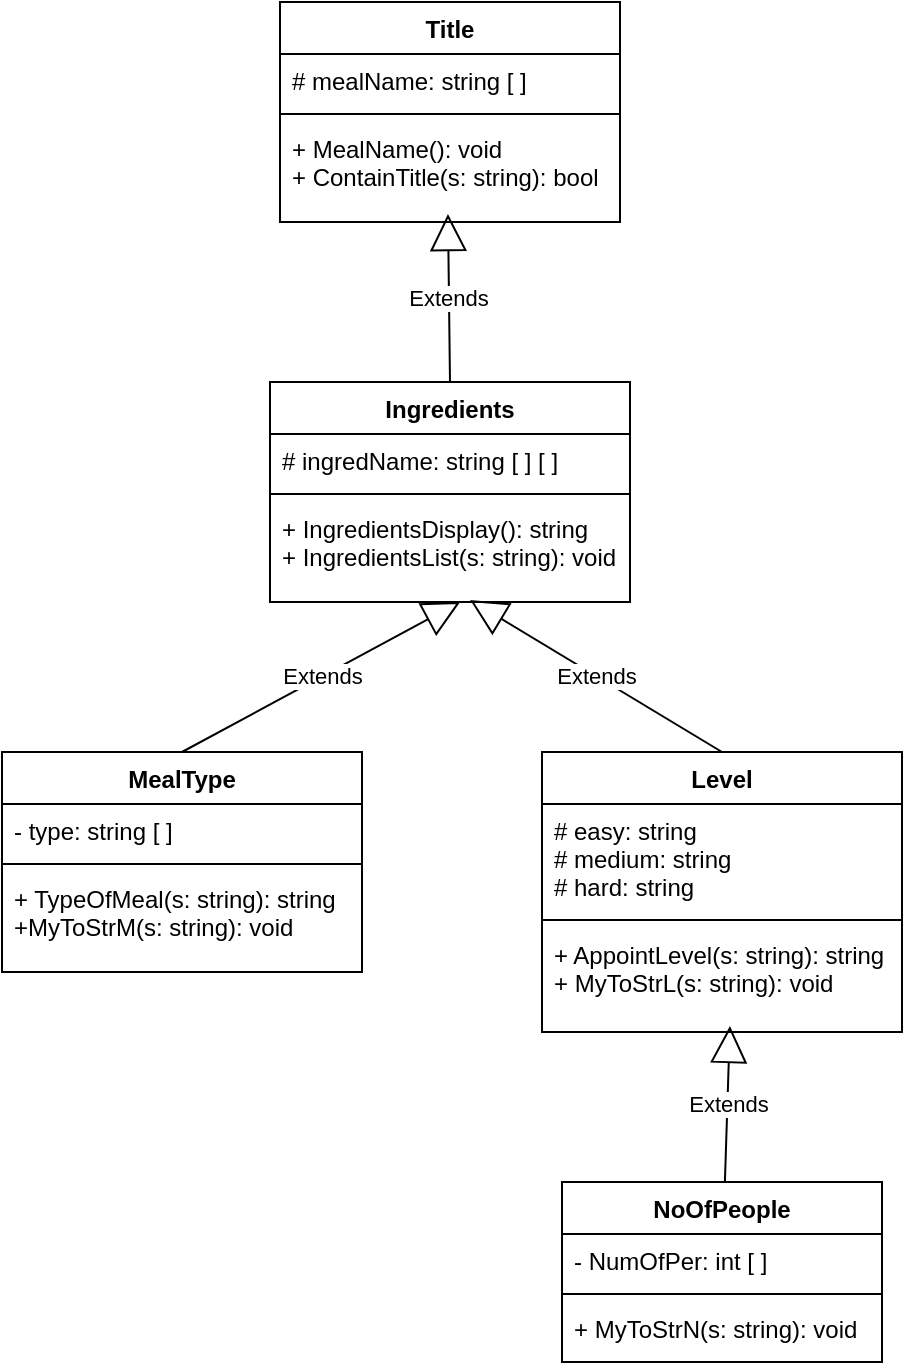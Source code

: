 <mxfile version="14.1.8" type="device"><diagram id="C5RBs43oDa-KdzZeNtuy" name="Page-1"><mxGraphModel dx="1102" dy="614" grid="1" gridSize="10" guides="1" tooltips="1" connect="1" arrows="1" fold="1" page="1" pageScale="1" pageWidth="827" pageHeight="1169" math="0" shadow="0"><root><mxCell id="WIyWlLk6GJQsqaUBKTNV-0"/><mxCell id="WIyWlLk6GJQsqaUBKTNV-1" parent="WIyWlLk6GJQsqaUBKTNV-0"/><mxCell id="xrxbhywkMAJOap-KB-ZN-0" value="MealType" style="swimlane;fontStyle=1;align=center;verticalAlign=top;childLayout=stackLayout;horizontal=1;startSize=26;horizontalStack=0;resizeParent=1;resizeParentMax=0;resizeLast=0;collapsible=1;marginBottom=0;" parent="WIyWlLk6GJQsqaUBKTNV-1" vertex="1"><mxGeometry x="180" y="415" width="180" height="110" as="geometry"/></mxCell><mxCell id="xrxbhywkMAJOap-KB-ZN-1" value="- type: string [ ]" style="text;strokeColor=none;fillColor=none;align=left;verticalAlign=top;spacingLeft=4;spacingRight=4;overflow=hidden;rotatable=0;points=[[0,0.5],[1,0.5]];portConstraint=eastwest;" parent="xrxbhywkMAJOap-KB-ZN-0" vertex="1"><mxGeometry y="26" width="180" height="26" as="geometry"/></mxCell><mxCell id="xrxbhywkMAJOap-KB-ZN-2" value="" style="line;strokeWidth=1;fillColor=none;align=left;verticalAlign=middle;spacingTop=-1;spacingLeft=3;spacingRight=3;rotatable=0;labelPosition=right;points=[];portConstraint=eastwest;" parent="xrxbhywkMAJOap-KB-ZN-0" vertex="1"><mxGeometry y="52" width="180" height="8" as="geometry"/></mxCell><mxCell id="xrxbhywkMAJOap-KB-ZN-3" value="+ TypeOfMeal(s: string): string&#10;+MyToStrM(s: string): void" style="text;strokeColor=none;fillColor=none;align=left;verticalAlign=top;spacingLeft=4;spacingRight=4;overflow=hidden;rotatable=0;points=[[0,0.5],[1,0.5]];portConstraint=eastwest;" parent="xrxbhywkMAJOap-KB-ZN-0" vertex="1"><mxGeometry y="60" width="180" height="50" as="geometry"/></mxCell><mxCell id="xrxbhywkMAJOap-KB-ZN-4" value="Title" style="swimlane;fontStyle=1;align=center;verticalAlign=top;childLayout=stackLayout;horizontal=1;startSize=26;horizontalStack=0;resizeParent=1;resizeParentMax=0;resizeLast=0;collapsible=1;marginBottom=0;" parent="WIyWlLk6GJQsqaUBKTNV-1" vertex="1"><mxGeometry x="319" y="40" width="170" height="110" as="geometry"/></mxCell><mxCell id="xrxbhywkMAJOap-KB-ZN-5" value="# mealName: string [ ]" style="text;strokeColor=none;fillColor=none;align=left;verticalAlign=top;spacingLeft=4;spacingRight=4;overflow=hidden;rotatable=0;points=[[0,0.5],[1,0.5]];portConstraint=eastwest;" parent="xrxbhywkMAJOap-KB-ZN-4" vertex="1"><mxGeometry y="26" width="170" height="26" as="geometry"/></mxCell><mxCell id="xrxbhywkMAJOap-KB-ZN-6" value="" style="line;strokeWidth=1;fillColor=none;align=left;verticalAlign=middle;spacingTop=-1;spacingLeft=3;spacingRight=3;rotatable=0;labelPosition=right;points=[];portConstraint=eastwest;" parent="xrxbhywkMAJOap-KB-ZN-4" vertex="1"><mxGeometry y="52" width="170" height="8" as="geometry"/></mxCell><mxCell id="xrxbhywkMAJOap-KB-ZN-7" value="+ MealName(): void&#10;+ ContainTitle(s: string): bool" style="text;strokeColor=none;fillColor=none;align=left;verticalAlign=top;spacingLeft=4;spacingRight=4;overflow=hidden;rotatable=0;points=[[0,0.5],[1,0.5]];portConstraint=eastwest;spacingTop=0;fontSize=12;" parent="xrxbhywkMAJOap-KB-ZN-4" vertex="1"><mxGeometry y="60" width="170" height="50" as="geometry"/></mxCell><mxCell id="xrxbhywkMAJOap-KB-ZN-8" value="NoOfPeople" style="swimlane;fontStyle=1;align=center;verticalAlign=top;childLayout=stackLayout;horizontal=1;startSize=26;horizontalStack=0;resizeParent=1;resizeParentMax=0;resizeLast=0;collapsible=1;marginBottom=0;" parent="WIyWlLk6GJQsqaUBKTNV-1" vertex="1"><mxGeometry x="460" y="630" width="160" height="90" as="geometry"/></mxCell><mxCell id="xrxbhywkMAJOap-KB-ZN-9" value="- NumOfPer: int [ ]" style="text;strokeColor=none;fillColor=none;align=left;verticalAlign=top;spacingLeft=4;spacingRight=4;overflow=hidden;rotatable=0;points=[[0,0.5],[1,0.5]];portConstraint=eastwest;" parent="xrxbhywkMAJOap-KB-ZN-8" vertex="1"><mxGeometry y="26" width="160" height="26" as="geometry"/></mxCell><mxCell id="xrxbhywkMAJOap-KB-ZN-10" value="" style="line;strokeWidth=1;fillColor=none;align=left;verticalAlign=middle;spacingTop=-1;spacingLeft=3;spacingRight=3;rotatable=0;labelPosition=right;points=[];portConstraint=eastwest;" parent="xrxbhywkMAJOap-KB-ZN-8" vertex="1"><mxGeometry y="52" width="160" height="8" as="geometry"/></mxCell><mxCell id="xrxbhywkMAJOap-KB-ZN-11" value="+ MyToStrN(s: string): void" style="text;strokeColor=none;fillColor=none;align=left;verticalAlign=top;spacingLeft=4;spacingRight=4;overflow=hidden;rotatable=0;points=[[0,0.5],[1,0.5]];portConstraint=eastwest;" parent="xrxbhywkMAJOap-KB-ZN-8" vertex="1"><mxGeometry y="60" width="160" height="30" as="geometry"/></mxCell><mxCell id="xrxbhywkMAJOap-KB-ZN-12" value="Level" style="swimlane;fontStyle=1;align=center;verticalAlign=top;childLayout=stackLayout;horizontal=1;startSize=26;horizontalStack=0;resizeParent=1;resizeParentMax=0;resizeLast=0;collapsible=1;marginBottom=0;" parent="WIyWlLk6GJQsqaUBKTNV-1" vertex="1"><mxGeometry x="450" y="415" width="180" height="140" as="geometry"/></mxCell><mxCell id="xrxbhywkMAJOap-KB-ZN-13" value="# easy: string&#10;# medium: string&#10;# hard: string" style="text;strokeColor=none;fillColor=none;align=left;verticalAlign=top;spacingLeft=4;spacingRight=4;overflow=hidden;rotatable=0;points=[[0,0.5],[1,0.5]];portConstraint=eastwest;" parent="xrxbhywkMAJOap-KB-ZN-12" vertex="1"><mxGeometry y="26" width="180" height="54" as="geometry"/></mxCell><mxCell id="xrxbhywkMAJOap-KB-ZN-14" value="" style="line;strokeWidth=1;fillColor=none;align=left;verticalAlign=middle;spacingTop=-1;spacingLeft=3;spacingRight=3;rotatable=0;labelPosition=right;points=[];portConstraint=eastwest;" parent="xrxbhywkMAJOap-KB-ZN-12" vertex="1"><mxGeometry y="80" width="180" height="8" as="geometry"/></mxCell><mxCell id="xrxbhywkMAJOap-KB-ZN-15" value="+ AppointLevel(s: string): string&#10;+ MyToStrL(s: string): void" style="text;strokeColor=none;fillColor=none;align=left;verticalAlign=top;spacingLeft=4;spacingRight=4;overflow=hidden;rotatable=0;points=[[0,0.5],[1,0.5]];portConstraint=eastwest;" parent="xrxbhywkMAJOap-KB-ZN-12" vertex="1"><mxGeometry y="88" width="180" height="52" as="geometry"/></mxCell><mxCell id="xrxbhywkMAJOap-KB-ZN-16" value="Ingredients" style="swimlane;fontStyle=1;align=center;verticalAlign=top;childLayout=stackLayout;horizontal=1;startSize=26;horizontalStack=0;resizeParent=1;resizeParentMax=0;resizeLast=0;collapsible=1;marginBottom=0;" parent="WIyWlLk6GJQsqaUBKTNV-1" vertex="1"><mxGeometry x="314" y="230" width="180" height="110" as="geometry"/></mxCell><mxCell id="xrxbhywkMAJOap-KB-ZN-17" value="# ingredName: string [ ] [ ]" style="text;strokeColor=none;fillColor=none;align=left;verticalAlign=top;spacingLeft=4;spacingRight=4;overflow=hidden;rotatable=0;points=[[0,0.5],[1,0.5]];portConstraint=eastwest;" parent="xrxbhywkMAJOap-KB-ZN-16" vertex="1"><mxGeometry y="26" width="180" height="26" as="geometry"/></mxCell><mxCell id="xrxbhywkMAJOap-KB-ZN-18" value="" style="line;strokeWidth=1;fillColor=none;align=left;verticalAlign=middle;spacingTop=-1;spacingLeft=3;spacingRight=3;rotatable=0;labelPosition=right;points=[];portConstraint=eastwest;" parent="xrxbhywkMAJOap-KB-ZN-16" vertex="1"><mxGeometry y="52" width="180" height="8" as="geometry"/></mxCell><mxCell id="xrxbhywkMAJOap-KB-ZN-19" value="+ IngredientsDisplay(): string&#10;+ IngredientsList(s: string): void" style="text;strokeColor=none;fillColor=none;align=left;verticalAlign=top;spacingLeft=4;spacingRight=4;overflow=hidden;rotatable=0;points=[[0,0.5],[1,0.5]];portConstraint=eastwest;" parent="xrxbhywkMAJOap-KB-ZN-16" vertex="1"><mxGeometry y="60" width="180" height="50" as="geometry"/></mxCell><mxCell id="PZyvstWWmk0a_3uVXHxC-0" value="Extends" style="endArrow=block;endSize=16;endFill=0;html=1;entryX=0.522;entryY=0.942;entryDx=0;entryDy=0;entryPerimeter=0;" edge="1" parent="WIyWlLk6GJQsqaUBKTNV-1" source="xrxbhywkMAJOap-KB-ZN-8" target="xrxbhywkMAJOap-KB-ZN-15"><mxGeometry width="160" relative="1" as="geometry"><mxPoint x="540" y="410" as="sourcePoint"/><mxPoint x="706" y="360" as="targetPoint"/></mxGeometry></mxCell><mxCell id="PZyvstWWmk0a_3uVXHxC-1" value="Extends" style="endArrow=block;endSize=16;endFill=0;html=1;exitX=0.5;exitY=0;exitDx=0;exitDy=0;entryX=0.556;entryY=0.98;entryDx=0;entryDy=0;entryPerimeter=0;" edge="1" parent="WIyWlLk6GJQsqaUBKTNV-1" source="xrxbhywkMAJOap-KB-ZN-12" target="xrxbhywkMAJOap-KB-ZN-19"><mxGeometry width="160" relative="1" as="geometry"><mxPoint x="590.659" y="246.98" as="sourcePoint"/><mxPoint x="270" y="237" as="targetPoint"/></mxGeometry></mxCell><mxCell id="PZyvstWWmk0a_3uVXHxC-2" value="Extends" style="endArrow=block;endSize=16;endFill=0;html=1;exitX=0.5;exitY=0;exitDx=0;exitDy=0;entryX=0.494;entryY=0.92;entryDx=0;entryDy=0;entryPerimeter=0;" edge="1" parent="WIyWlLk6GJQsqaUBKTNV-1" source="xrxbhywkMAJOap-KB-ZN-16" target="xrxbhywkMAJOap-KB-ZN-7"><mxGeometry width="160" relative="1" as="geometry"><mxPoint x="160.659" y="180" as="sourcePoint"/><mxPoint x="401" y="153" as="targetPoint"/></mxGeometry></mxCell><mxCell id="PZyvstWWmk0a_3uVXHxC-3" value="Extends" style="endArrow=block;endSize=16;endFill=0;html=1;entryX=0.528;entryY=1;entryDx=0;entryDy=0;entryPerimeter=0;exitX=0.5;exitY=0;exitDx=0;exitDy=0;" edge="1" parent="WIyWlLk6GJQsqaUBKTNV-1" source="xrxbhywkMAJOap-KB-ZN-0" target="xrxbhywkMAJOap-KB-ZN-19"><mxGeometry width="160" relative="1" as="geometry"><mxPoint x="340.159" y="376.98" as="sourcePoint"/><mxPoint x="339.5" y="289.996" as="targetPoint"/></mxGeometry></mxCell></root></mxGraphModel></diagram></mxfile>